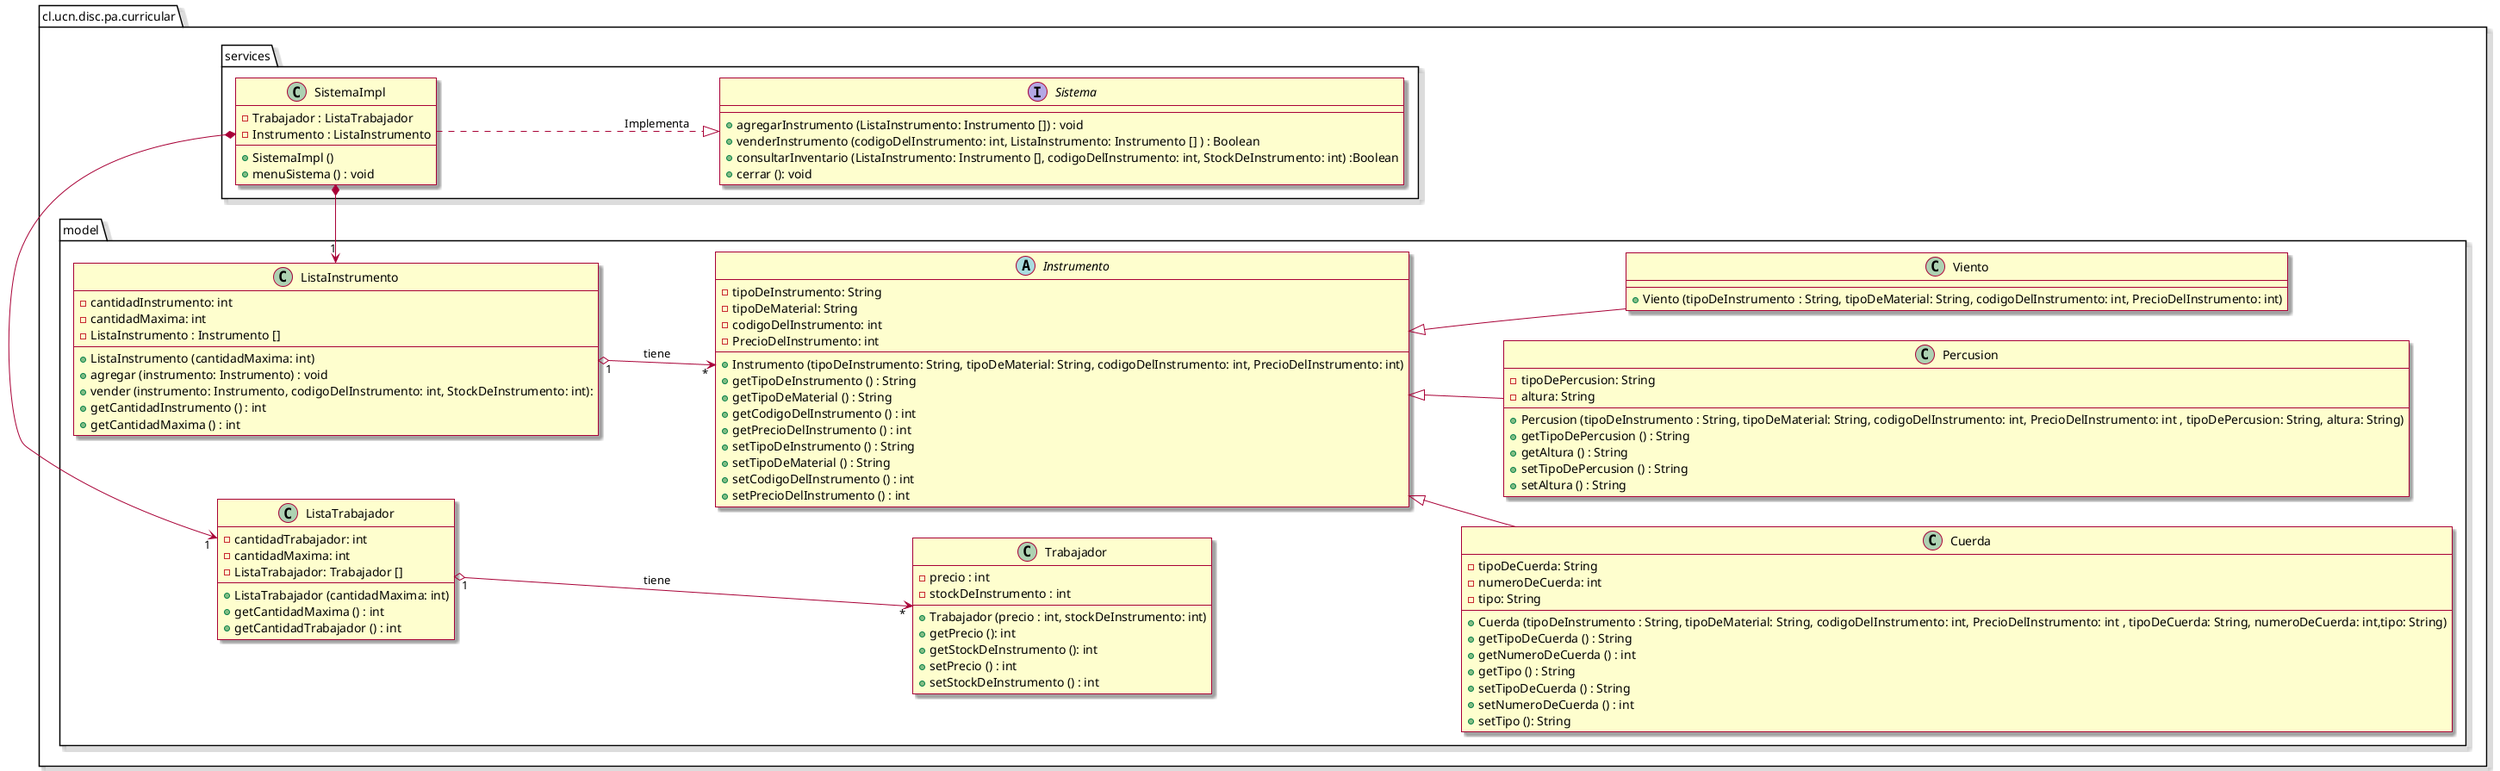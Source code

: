 @startuml
skin rose
left to right direction
set separator none
package cl.ucn.disc.pa.curricular {

package services {

interface Sistema {
+agregarInstrumento (ListaInstrumento: Instrumento []) : void
+venderInstrumento (codigoDelInstrumento: int, ListaInstrumento: Instrumento [] ) : Boolean
+consultarInventario (ListaInstrumento: Instrumento [], codigoDelInstrumento: int, StockDeInstrumento: int) :Boolean
+cerrar (): void
}

class SistemaImpl {
-Trabajador : ListaTrabajador
-Instrumento : ListaInstrumento
+SistemaImpl ()
+menuSistema () : void
}
SistemaImpl ..|> Sistema: Implementa

}

package model {



class ListaInstrumento {
-cantidadInstrumento: int
-cantidadMaxima: int
-ListaInstrumento : Instrumento []
+ListaInstrumento (cantidadMaxima: int)
+agregar (instrumento: Instrumento) : void
+vender (instrumento: Instrumento, codigoDelInstrumento: int, StockDeInstrumento: int):
+getCantidadInstrumento () : int
+getCantidadMaxima () : int



}
abstract class Instrumento {
-tipoDeInstrumento: String
-tipoDeMaterial: String
-codigoDelInstrumento: int
-PrecioDelInstrumento: int
+Instrumento (tipoDeInstrumento: String, tipoDeMaterial: String, codigoDelInstrumento: int, PrecioDelInstrumento: int)
+getTipoDeInstrumento () : String
+getTipoDeMaterial () : String
+getCodigoDelInstrumento () : int
+getPrecioDelInstrumento () : int
+setTipoDeInstrumento () : String
+setTipoDeMaterial () : String
+setCodigoDelInstrumento () : int
+setPrecioDelInstrumento () : int


}

class Cuerda {
-tipoDeCuerda: String
-numeroDeCuerda: int
-tipo: String
+Cuerda (tipoDeInstrumento : String, tipoDeMaterial: String, codigoDelInstrumento: int, PrecioDelInstrumento: int , tipoDeCuerda: String, numeroDeCuerda: int,tipo: String)
+getTipoDeCuerda () : String
+getNumeroDeCuerda () : int
+getTipo () : String
+setTipoDeCuerda () : String
+setNumeroDeCuerda () : int
+setTipo (): String
}
Instrumento <|-- Cuerda
class Percusion {
-tipoDePercusion: String
-altura: String
+Percusion (tipoDeInstrumento : String, tipoDeMaterial: String, codigoDelInstrumento: int, PrecioDelInstrumento: int , tipoDePercusion: String, altura: String)
+getTipoDePercusion () : String
+getAltura () : String
+setTipoDePercusion () : String
+setAltura () : String

}
Instrumento <|-- Percusion
class Viento {
+Viento (tipoDeInstrumento : String, tipoDeMaterial: String, codigoDelInstrumento: int, PrecioDelInstrumento: int)
}
Instrumento <|-- Viento
class ListaTrabajador{
-cantidadTrabajador: int
-cantidadMaxima: int
-ListaTrabajador: Trabajador []
+ListaTrabajador (cantidadMaxima: int)
+getCantidadMaxima () : int
+getCantidadTrabajador () : int
}
class Trabajador {
-precio : int
-stockDeInstrumento : int
+Trabajador (precio : int, stockDeInstrumento: int)
+getPrecio (): int
+getStockDeInstrumento (): int
+setPrecio () : int
+setStockDeInstrumento () : int
}
}
SistemaImpl *-> "1"ListaInstrumento
SistemaImpl *-> "1"ListaTrabajador
ListaInstrumento "1" o--> "*"Instrumento : tiene
ListaTrabajador "1" o--> "*"Trabajador : tiene


@enduml
